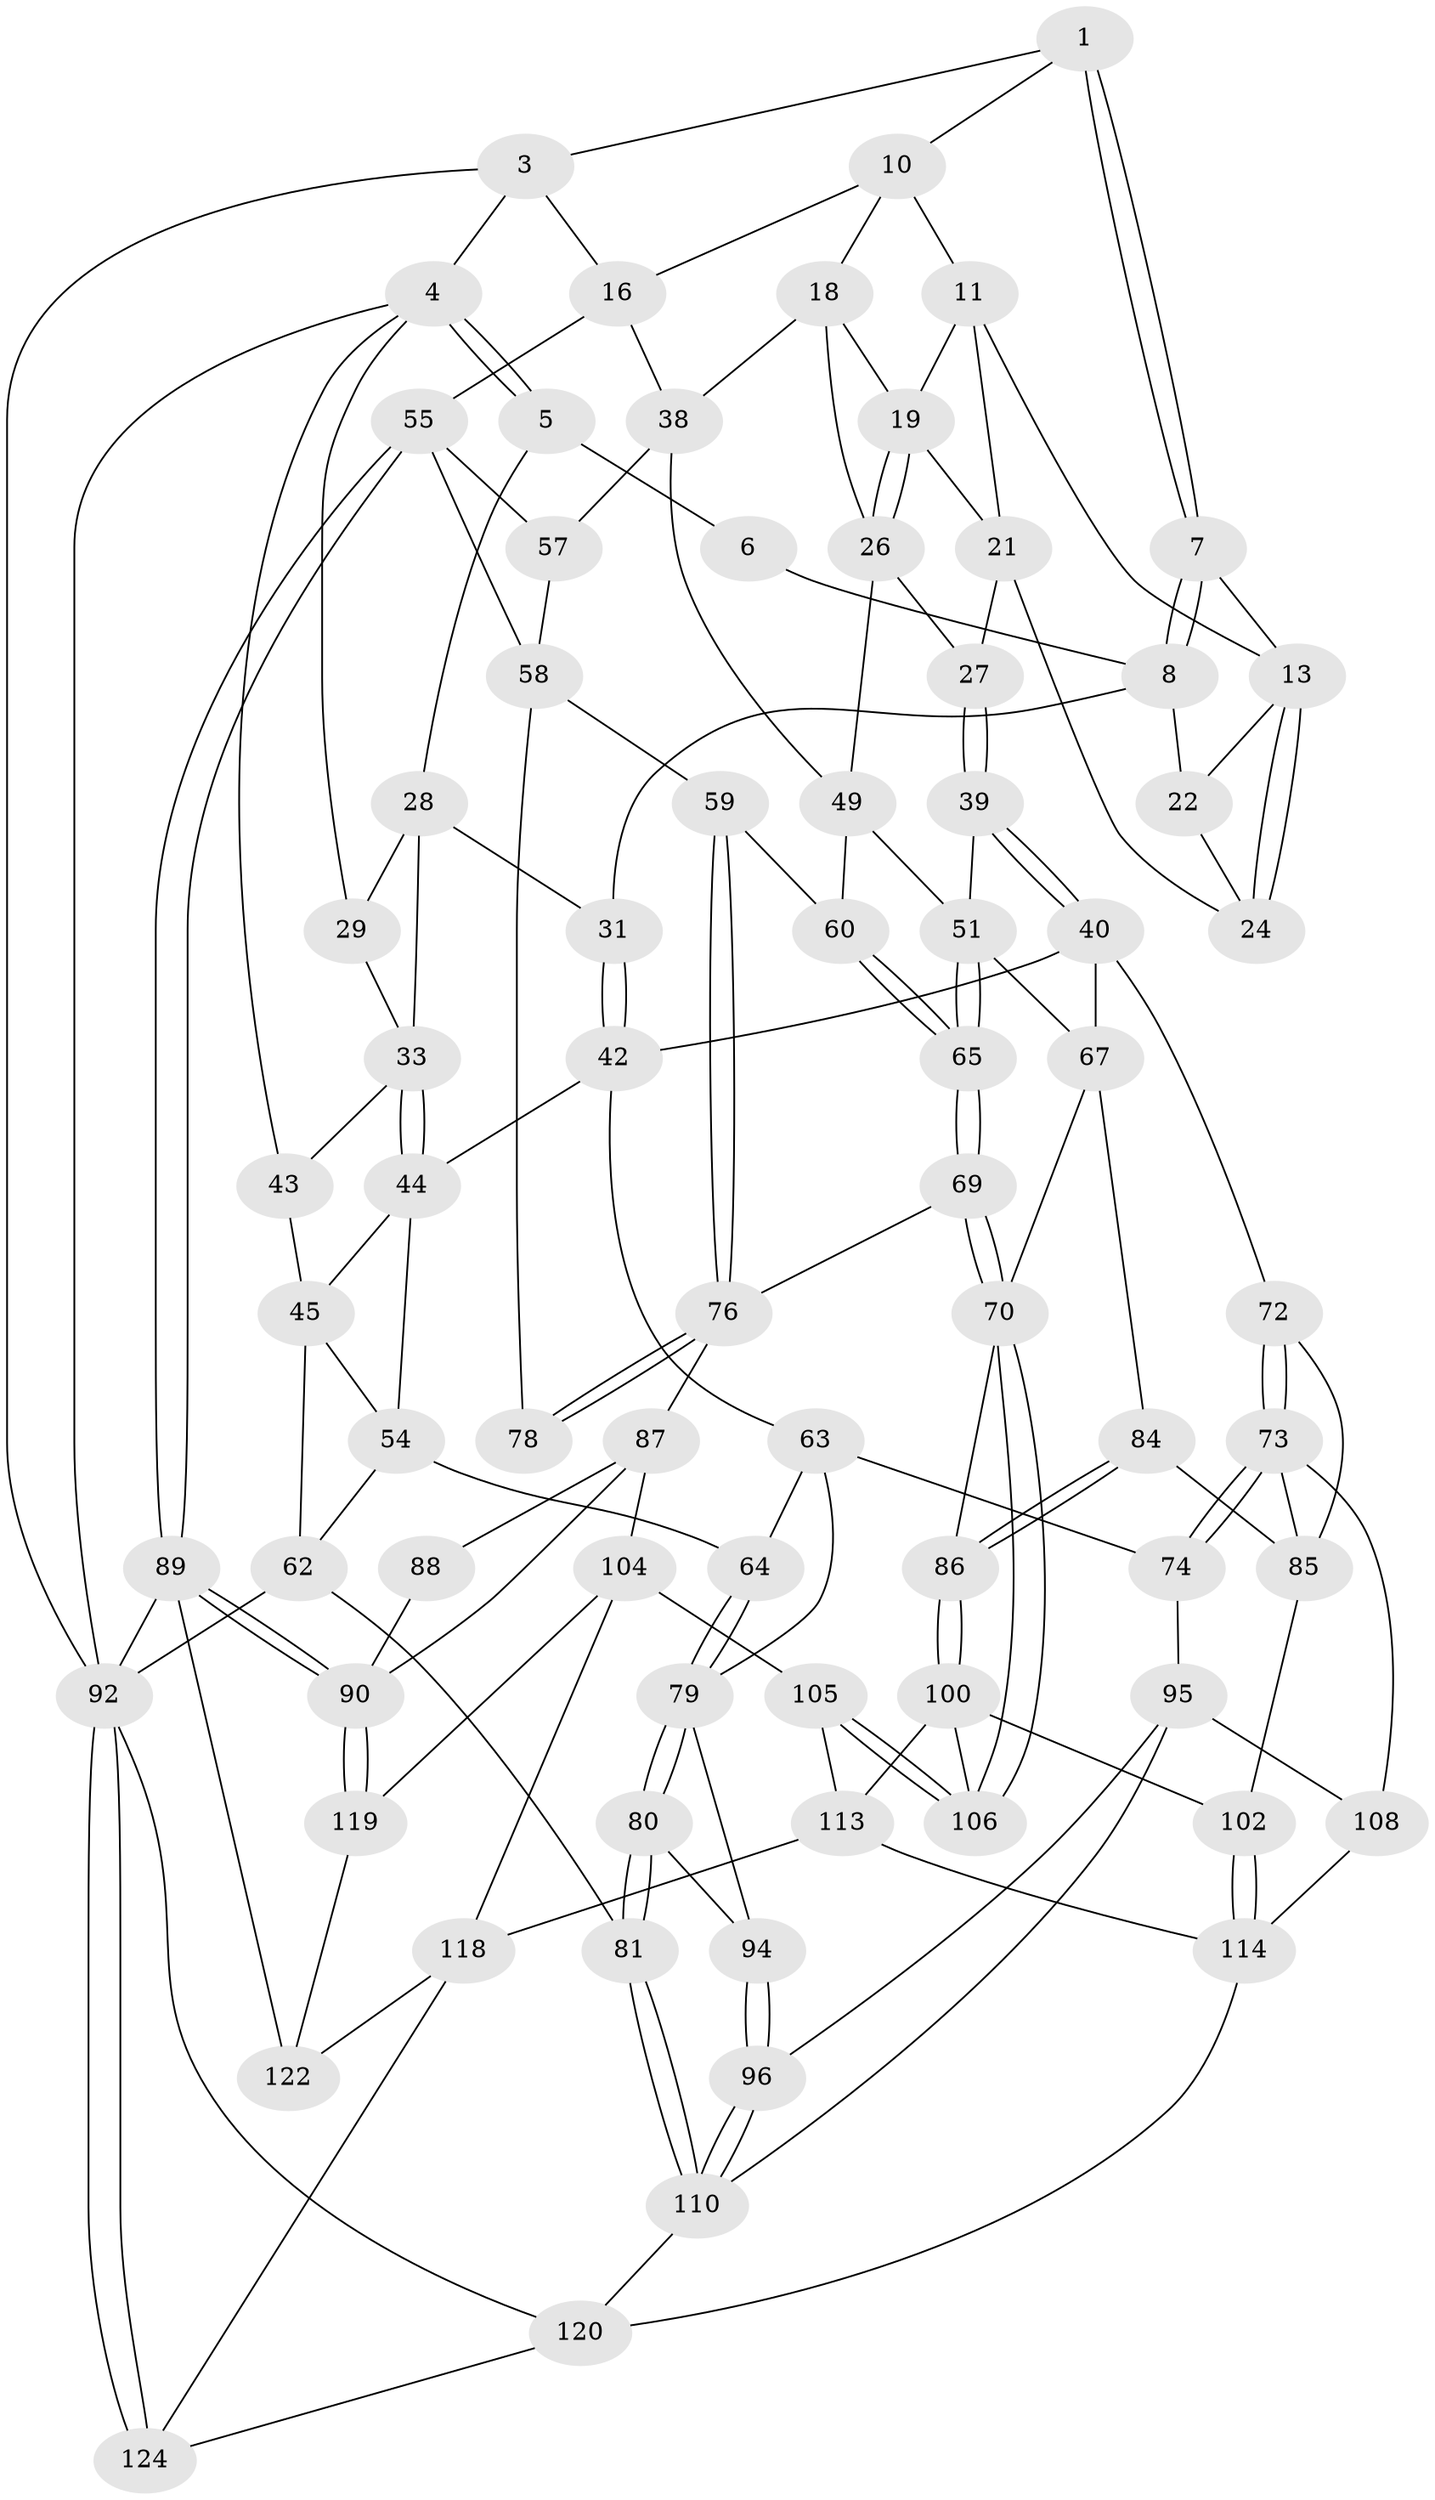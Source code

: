 // original degree distribution, {3: 0.024193548387096774, 4: 0.25, 5: 0.47580645161290325, 6: 0.25}
// Generated by graph-tools (version 1.1) at 2025/11/02/27/25 16:11:57]
// undirected, 77 vertices, 169 edges
graph export_dot {
graph [start="1"]
  node [color=gray90,style=filled];
  1 [pos="+0.469151644314677+0",super="+2"];
  3 [pos="+1+0"];
  4 [pos="+0+0",super="+30"];
  5 [pos="+0.039033915685078885+0",super="+15"];
  6 [pos="+0.13751407864214907+0",super="+9"];
  7 [pos="+0.46261432361960164+0.02996107724874082"];
  8 [pos="+0.3825613895069792+0.10666808281849392",super="+23"];
  10 [pos="+0.7405857917668033+0",super="+17"];
  11 [pos="+0.7397269712867373+0",super="+12"];
  13 [pos="+0.5895543331622892+0.0853570582562624",super="+14"];
  16 [pos="+1+0.009306745610711148",super="+37"];
  18 [pos="+0.9076476517275953+0.17103776721761998",super="+35"];
  19 [pos="+0.7951990208586299+0.19612080567224377",super="+20"];
  21 [pos="+0.6818570037612806+0.15362629653011856",super="+25"];
  22 [pos="+0.5155133727326144+0.17202866542845716"];
  24 [pos="+0.6137659814437646+0.21352811414451114"];
  26 [pos="+0.7204853575949106+0.269762324550022",super="+36"];
  27 [pos="+0.6424958421066294+0.2666906782858994"];
  28 [pos="+0.1909747788381649+0.1485094029227634",super="+32"];
  29 [pos="+0+0"];
  31 [pos="+0.36941876125729484+0.30129724663615315"];
  33 [pos="+0.19304650135974907+0.23267664247091466",super="+34"];
  38 [pos="+0.9134989990053614+0.32891408737067107",super="+53"];
  39 [pos="+0.5493045552882198+0.3733961086500585"];
  40 [pos="+0.5162737296652118+0.38979179128486524",super="+41"];
  42 [pos="+0.39714521630731836+0.36484935434003396",super="+47"];
  43 [pos="+0+0.3414641704424784"];
  44 [pos="+0.1627411999981653+0.3007430088334227",super="+48"];
  45 [pos="+0.1266235439171074+0.3622981440295597",super="+46"];
  49 [pos="+0.8059330604006532+0.3761365678829475",super="+50"];
  51 [pos="+0.747438647716351+0.4540728154826938",super="+52"];
  54 [pos="+0.17546014365381687+0.4125422286812847",super="+61"];
  55 [pos="+1+0.43598668741031305",super="+56"];
  57 [pos="+0.8852234565946864+0.40470106103186076"];
  58 [pos="+0.9143990883556127+0.48014925908212447",super="+66"];
  59 [pos="+0.8823281462556416+0.5055068829441743"];
  60 [pos="+0.8429172057340204+0.4798740175481886"];
  62 [pos="+0+0.4299500843943703",super="+82"];
  63 [pos="+0.3176613822590696+0.4228927497764685",super="+75"];
  64 [pos="+0.14990177525713763+0.5039364245670814"];
  65 [pos="+0.8012592897328404+0.5306512333304408"];
  67 [pos="+0.7097879411884664+0.5276397350363041",super="+68"];
  69 [pos="+0.8373341061567081+0.6007317210951115"];
  70 [pos="+0.7703177109205167+0.6309405634813063",super="+71"];
  72 [pos="+0.40927159323171086+0.5885857510220941"];
  73 [pos="+0.36873871847684764+0.6453621011443316",super="+99"];
  74 [pos="+0.32803922131627994+0.6369685934095382"];
  76 [pos="+0.8647341019838264+0.5689684881425798",super="+77"];
  78 [pos="+0.9708328033240213+0.5642991585286314"];
  79 [pos="+0.1532443001339297+0.5120291346634338",super="+83"];
  80 [pos="+0.05781172020530258+0.6388126071352969"];
  81 [pos="+0+0.6603095535249748"];
  84 [pos="+0.5785034183681632+0.5908732279841641"];
  85 [pos="+0.5300448930727967+0.6227062436030762",super="+98"];
  86 [pos="+0.6232689180445903+0.6265544920975434"];
  87 [pos="+0.9086753975629337+0.6649585932760209",super="+103"];
  88 [pos="+0.9679578132623409+0.5752744892615516"];
  89 [pos="+1+0.8429978370465337",super="+93"];
  90 [pos="+1+0.8115533248251728",super="+91"];
  92 [pos="+1+1",super="+97"];
  94 [pos="+0.17296243182875662+0.6464304539567014"];
  95 [pos="+0.25602125030960415+0.669003702954079",super="+109"];
  96 [pos="+0.21021358950218483+0.687054859672299"];
  100 [pos="+0.6313440022775141+0.7400114575825643",super="+101"];
  102 [pos="+0.5836911163363007+0.7735356814443317"];
  104 [pos="+0.8768893854213118+0.7804419495866484",super="+117"];
  105 [pos="+0.8261869532793304+0.7735339357570274",super="+112"];
  106 [pos="+0.7630700509425954+0.6759329171844695",super="+107"];
  108 [pos="+0.37333142628193416+0.8141336347553273"];
  110 [pos="+0.207374448457515+0.9023770812345532",super="+111"];
  113 [pos="+0.7400043022263793+0.8539211218014333",super="+116"];
  114 [pos="+0.5842355712892381+0.9061383368548037",super="+115"];
  118 [pos="+0.7803439290339186+0.9480566234549133",super="+123"];
  119 [pos="+0.9353379809362821+0.9084595576576747"];
  120 [pos="+0.1691398329036614+1",super="+121"];
  122 [pos="+0.9003598214505965+0.9564780303041562"];
  124 [pos="+0.7996556394703684+1"];
  1 -- 7;
  1 -- 7;
  1 -- 10;
  1 -- 3;
  3 -- 4;
  3 -- 16;
  3 -- 92;
  4 -- 5;
  4 -- 5;
  4 -- 92;
  4 -- 43;
  4 -- 29;
  5 -- 6 [weight=2];
  5 -- 28;
  6 -- 8;
  7 -- 8;
  7 -- 8;
  7 -- 13;
  8 -- 22;
  8 -- 31;
  10 -- 11;
  10 -- 16;
  10 -- 18;
  11 -- 13;
  11 -- 21;
  11 -- 19;
  13 -- 24;
  13 -- 24;
  13 -- 22;
  16 -- 38;
  16 -- 55;
  18 -- 19;
  18 -- 38;
  18 -- 26;
  19 -- 26;
  19 -- 26;
  19 -- 21;
  21 -- 24;
  21 -- 27;
  22 -- 24;
  26 -- 27;
  26 -- 49;
  27 -- 39;
  27 -- 39;
  28 -- 29;
  28 -- 33;
  28 -- 31;
  29 -- 33;
  31 -- 42;
  31 -- 42;
  33 -- 44;
  33 -- 44;
  33 -- 43;
  38 -- 49;
  38 -- 57;
  39 -- 40;
  39 -- 40;
  39 -- 51;
  40 -- 42;
  40 -- 72;
  40 -- 67;
  42 -- 63;
  42 -- 44;
  43 -- 45;
  44 -- 45;
  44 -- 54;
  45 -- 54;
  45 -- 62;
  49 -- 51;
  49 -- 60;
  51 -- 65;
  51 -- 65;
  51 -- 67;
  54 -- 64;
  54 -- 62;
  55 -- 89;
  55 -- 89;
  55 -- 57;
  55 -- 58;
  57 -- 58;
  58 -- 59;
  58 -- 78;
  59 -- 60;
  59 -- 76;
  59 -- 76;
  60 -- 65;
  60 -- 65;
  62 -- 81;
  62 -- 92;
  63 -- 64;
  63 -- 74;
  63 -- 79;
  64 -- 79;
  64 -- 79;
  65 -- 69;
  65 -- 69;
  67 -- 84;
  67 -- 70;
  69 -- 70;
  69 -- 70;
  69 -- 76;
  70 -- 106;
  70 -- 106;
  70 -- 86;
  72 -- 73;
  72 -- 73;
  72 -- 85;
  73 -- 74;
  73 -- 74;
  73 -- 108;
  73 -- 85;
  74 -- 95;
  76 -- 78;
  76 -- 78;
  76 -- 87;
  79 -- 80;
  79 -- 80;
  79 -- 94;
  80 -- 81;
  80 -- 81;
  80 -- 94;
  81 -- 110;
  81 -- 110;
  84 -- 85;
  84 -- 86;
  84 -- 86;
  85 -- 102;
  86 -- 100;
  86 -- 100;
  87 -- 88;
  87 -- 104;
  87 -- 90;
  88 -- 90;
  89 -- 90;
  89 -- 90;
  89 -- 122;
  89 -- 92;
  90 -- 119;
  90 -- 119;
  92 -- 124;
  92 -- 124;
  92 -- 120;
  94 -- 96;
  94 -- 96;
  95 -- 96;
  95 -- 108;
  95 -- 110;
  96 -- 110;
  96 -- 110;
  100 -- 106;
  100 -- 113;
  100 -- 102;
  102 -- 114;
  102 -- 114;
  104 -- 105;
  104 -- 118;
  104 -- 119;
  105 -- 106 [weight=2];
  105 -- 106;
  105 -- 113;
  108 -- 114;
  110 -- 120;
  113 -- 114;
  113 -- 118;
  114 -- 120;
  118 -- 122;
  118 -- 124;
  119 -- 122;
  120 -- 124;
}
